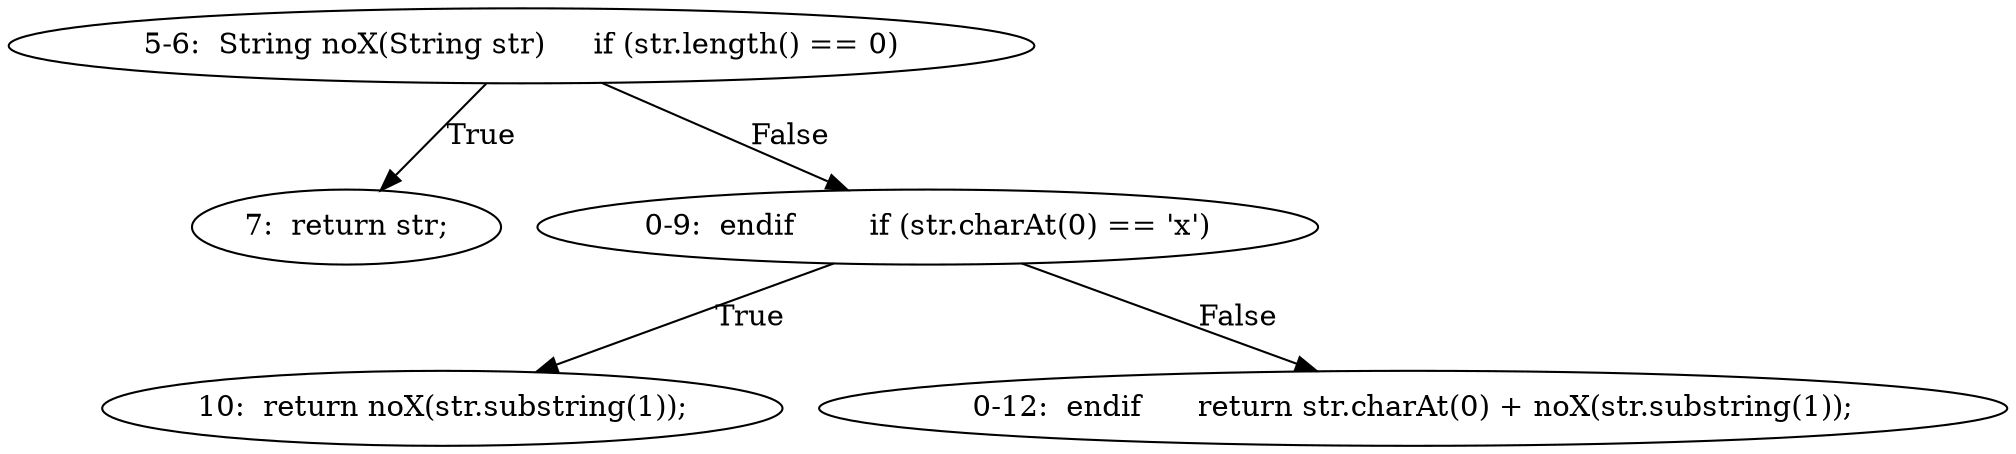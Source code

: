 digraph result_test { 
// graph-vertices
  a1  [label="5-6:  String noX(String str)	if (str.length() == 0)"]; 
  2  [label="7:  return str;"]; 
  a2  [label="0-9:  endif	if (str.charAt(0) == 'x')"]; 
  5  [label="10:  return noX(str.substring(1));"]; 
  a3  [label="0-12:  endif	return str.charAt(0) + noX(str.substring(1));"]; 
// graph-edges
  a1 -> 2  [label="True"]; 
  a1 -> a2  [label="False"]; 
  a2 -> 5  [label="True"]; 
  a2 -> a3  [label="False"]; 
}
